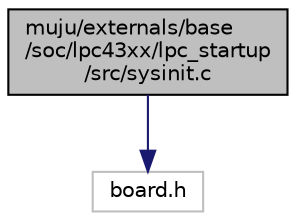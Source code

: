 digraph "muju/externals/base/soc/lpc43xx/lpc_startup/src/sysinit.c"
{
  edge [fontname="Helvetica",fontsize="10",labelfontname="Helvetica",labelfontsize="10"];
  node [fontname="Helvetica",fontsize="10",shape=record];
  Node0 [label="muju/externals/base\l/soc/lpc43xx/lpc_startup\l/src/sysinit.c",height=0.2,width=0.4,color="black", fillcolor="grey75", style="filled", fontcolor="black"];
  Node0 -> Node1 [color="midnightblue",fontsize="10",style="solid"];
  Node1 [label="board.h",height=0.2,width=0.4,color="grey75", fillcolor="white", style="filled"];
}
